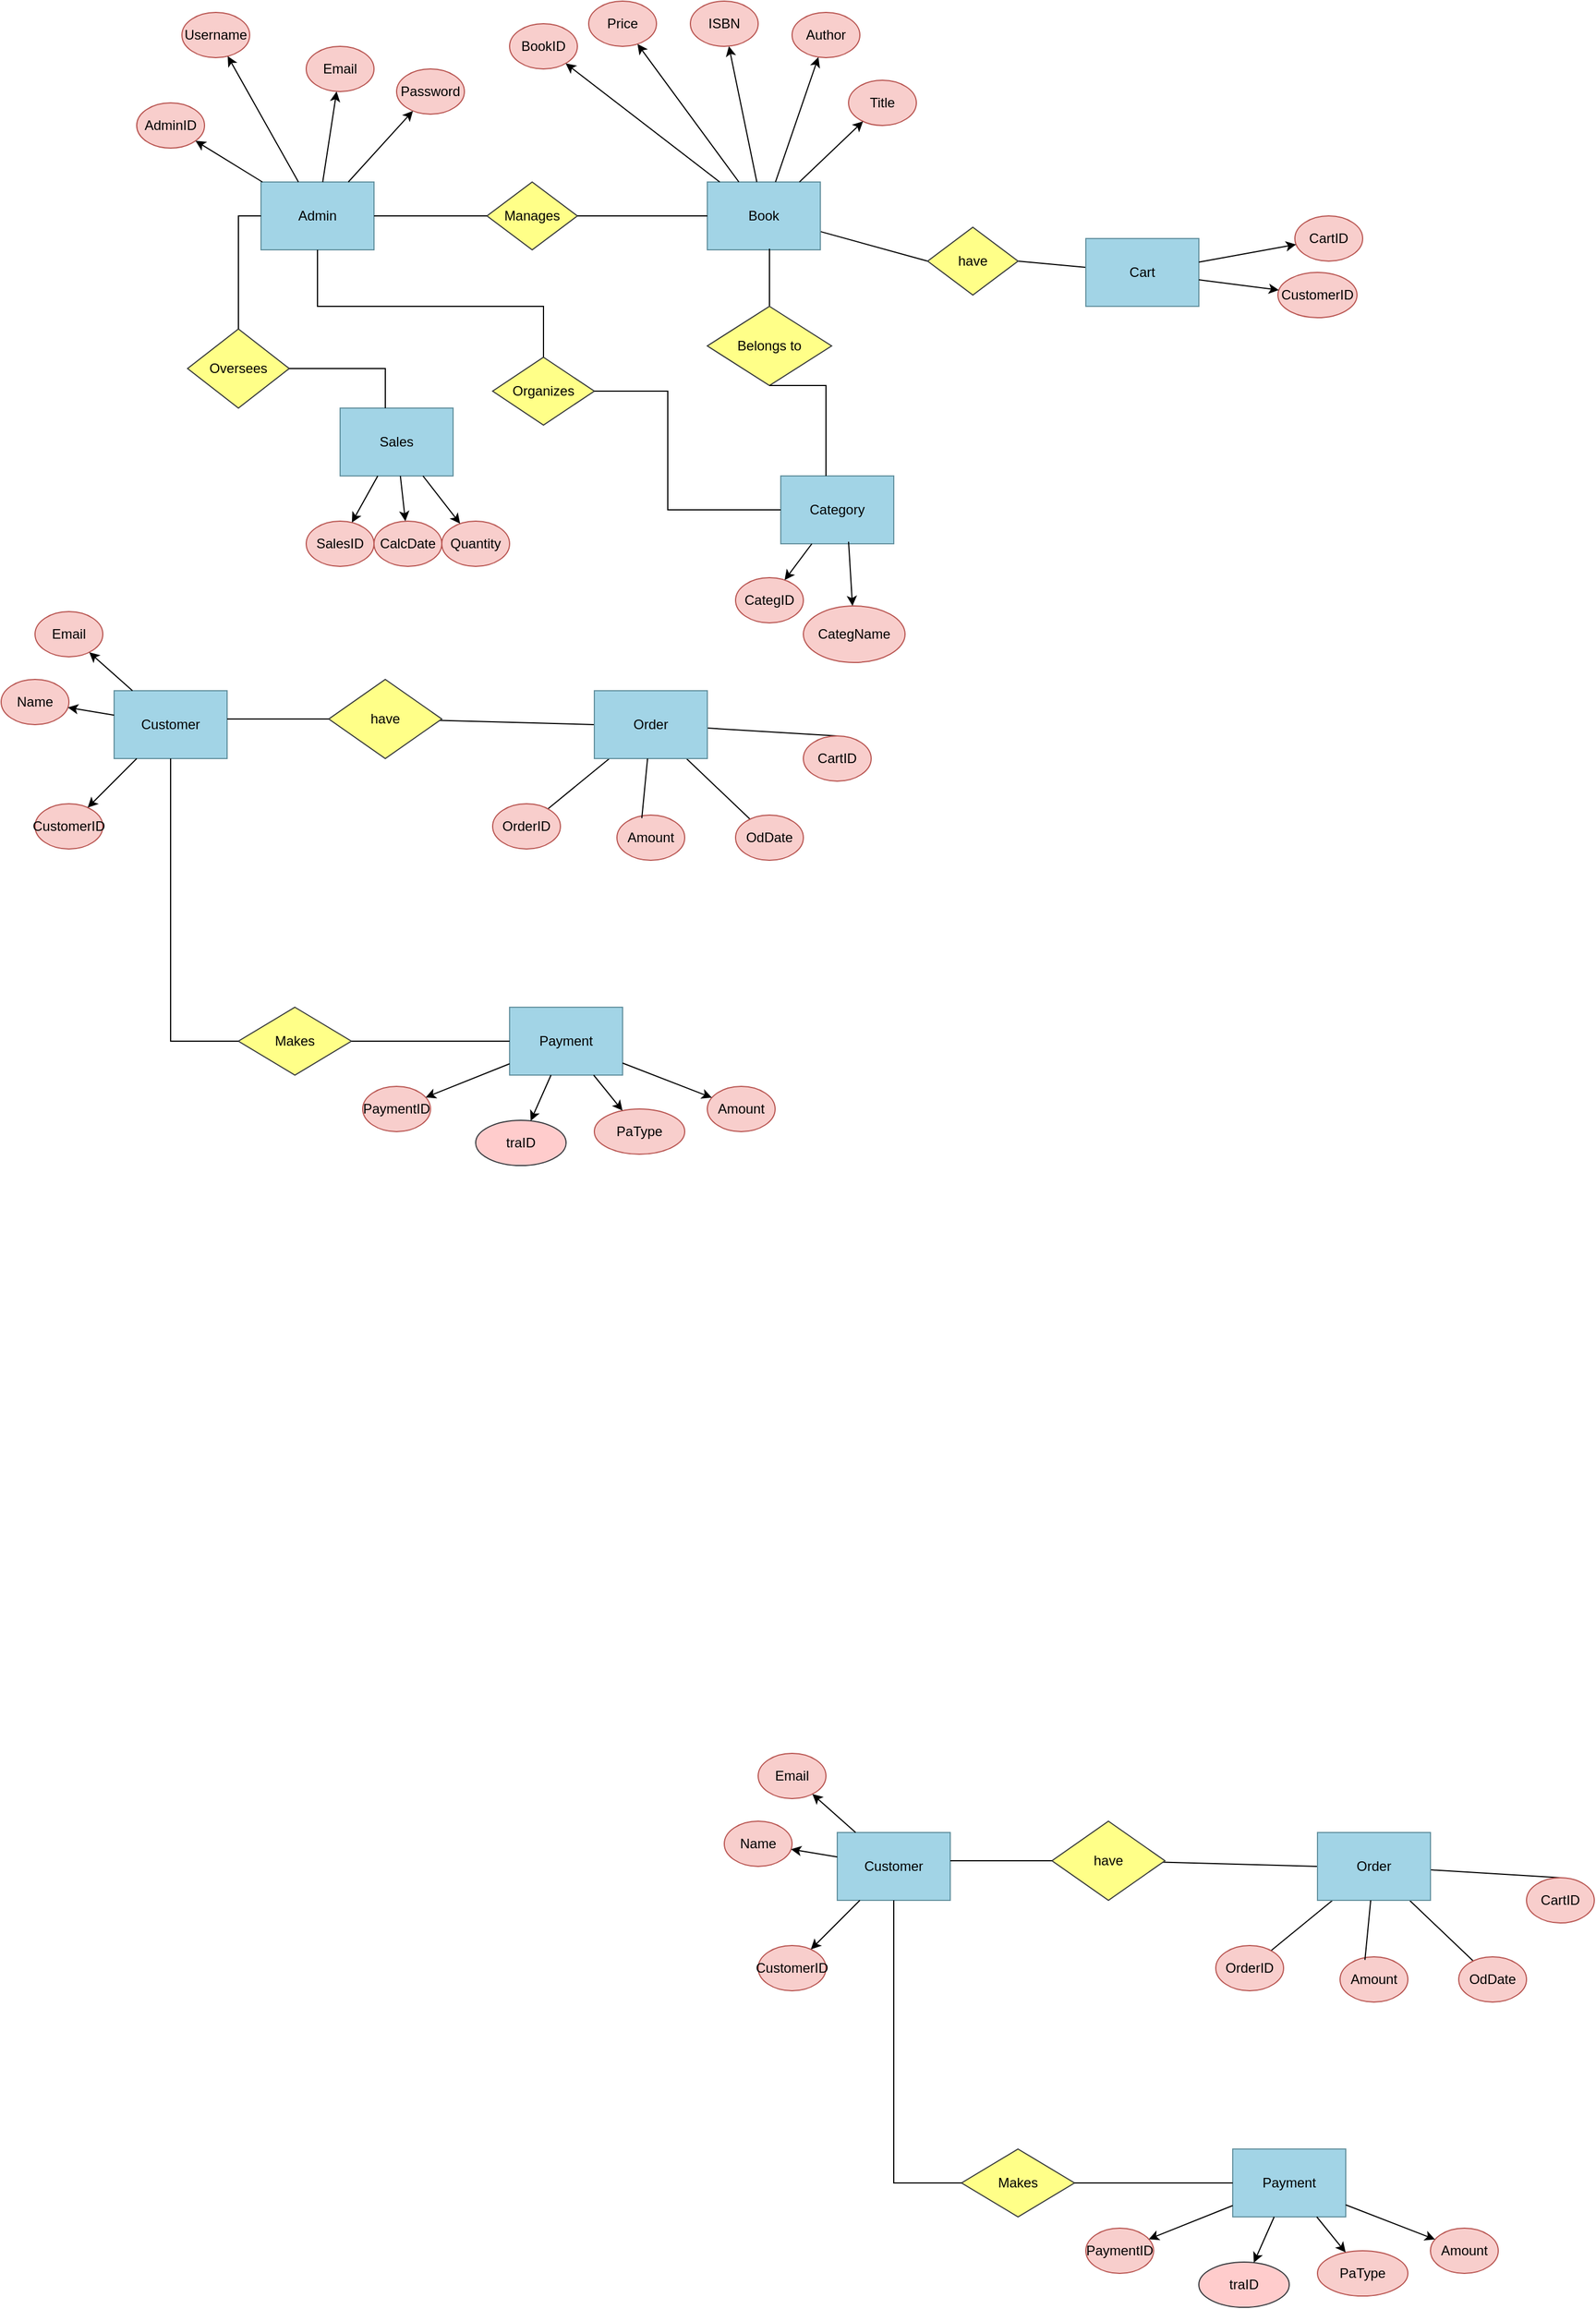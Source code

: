 <mxfile version="26.0.4">
  <diagram name="Page-1" id="3rhYrRMiB4eGqfflBsjG">
    <mxGraphModel dx="1181" dy="1146" grid="1" gridSize="10" guides="1" tooltips="1" connect="1" arrows="1" fold="1" page="0" pageScale="1" pageWidth="980" pageHeight="1390" math="0" shadow="0">
      <root>
        <mxCell id="0" />
        <mxCell id="1" parent="0" />
        <mxCell id="0rolewgUnkRtEiROL6Xr-1" value="Admin" style="rounded=0;whiteSpace=wrap;html=1;fillColor=#a2d4e6;strokeColor=#63919f;" parent="1" vertex="1">
          <mxGeometry x="450" y="-230" width="100" height="60" as="geometry" />
        </mxCell>
        <mxCell id="0rolewgUnkRtEiROL6Xr-2" value="AdminID" style="ellipse;whiteSpace=wrap;html=1;fillColor=#f8cecc;strokeColor=#b85450;" parent="1" vertex="1">
          <mxGeometry x="340" y="-300" width="60" height="40" as="geometry" />
        </mxCell>
        <mxCell id="0rolewgUnkRtEiROL6Xr-3" parent="1" source="0rolewgUnkRtEiROL6Xr-1" target="0rolewgUnkRtEiROL6Xr-2" edge="1">
          <mxGeometry relative="1" as="geometry" />
        </mxCell>
        <mxCell id="0rolewgUnkRtEiROL6Xr-4" value="Username" style="ellipse;whiteSpace=wrap;html=1;fillColor=#f8cecc;strokeColor=#b85450;" parent="1" vertex="1">
          <mxGeometry x="380" y="-380" width="60" height="40" as="geometry" />
        </mxCell>
        <mxCell id="0rolewgUnkRtEiROL6Xr-5" parent="1" source="0rolewgUnkRtEiROL6Xr-1" target="0rolewgUnkRtEiROL6Xr-4" edge="1">
          <mxGeometry relative="1" as="geometry" />
        </mxCell>
        <mxCell id="0rolewgUnkRtEiROL6Xr-6" value="Email" style="ellipse;whiteSpace=wrap;html=1;fillColor=#f8cecc;strokeColor=#b85450;" parent="1" vertex="1">
          <mxGeometry x="490" y="-350" width="60" height="40" as="geometry" />
        </mxCell>
        <mxCell id="0rolewgUnkRtEiROL6Xr-7" parent="1" source="0rolewgUnkRtEiROL6Xr-1" target="0rolewgUnkRtEiROL6Xr-6" edge="1">
          <mxGeometry relative="1" as="geometry" />
        </mxCell>
        <mxCell id="0rolewgUnkRtEiROL6Xr-8" value="Password" style="ellipse;whiteSpace=wrap;html=1;fillColor=#f8cecc;strokeColor=#b85450;" parent="1" vertex="1">
          <mxGeometry x="570" y="-330" width="60" height="40" as="geometry" />
        </mxCell>
        <mxCell id="0rolewgUnkRtEiROL6Xr-9" parent="1" source="0rolewgUnkRtEiROL6Xr-1" target="0rolewgUnkRtEiROL6Xr-8" edge="1">
          <mxGeometry relative="1" as="geometry" />
        </mxCell>
        <mxCell id="0rolewgUnkRtEiROL6Xr-10" value="Manages" style="rhombus;whiteSpace=wrap;html=1;fillColor=#ffff88;strokeColor=#36393d;" parent="1" vertex="1">
          <mxGeometry x="650" y="-230" width="80" height="60" as="geometry" />
        </mxCell>
        <mxCell id="0rolewgUnkRtEiROL6Xr-11" value="Category" style="rounded=0;whiteSpace=wrap;html=1;fillColor=#a2d4e6;strokeColor=#63919f;" parent="1" vertex="1">
          <mxGeometry x="910" y="30" width="100" height="60" as="geometry" />
        </mxCell>
        <mxCell id="0rolewgUnkRtEiROL6Xr-12" value="CategID" style="ellipse;whiteSpace=wrap;html=1;fillColor=#f8cecc;strokeColor=#b85450;" parent="1" vertex="1">
          <mxGeometry x="870" y="120" width="60" height="40" as="geometry" />
        </mxCell>
        <mxCell id="0rolewgUnkRtEiROL6Xr-13" parent="1" source="0rolewgUnkRtEiROL6Xr-11" target="0rolewgUnkRtEiROL6Xr-12" edge="1">
          <mxGeometry relative="1" as="geometry" />
        </mxCell>
        <mxCell id="0rolewgUnkRtEiROL6Xr-14" value="CategName" style="ellipse;whiteSpace=wrap;html=1;fillColor=#f8cecc;strokeColor=#b85450;" parent="1" vertex="1">
          <mxGeometry x="930" y="145" width="90" height="50" as="geometry" />
        </mxCell>
        <mxCell id="0rolewgUnkRtEiROL6Xr-15" style="exitX=0.6;exitY=0.971;exitDx=0;exitDy=0;exitPerimeter=0;" parent="1" source="0rolewgUnkRtEiROL6Xr-11" target="0rolewgUnkRtEiROL6Xr-14" edge="1">
          <mxGeometry relative="1" as="geometry">
            <mxPoint x="1000" y="211" as="sourcePoint" />
          </mxGeometry>
        </mxCell>
        <mxCell id="0gAxfDzyQAuVlfRYsMav-8" style="rounded=0;orthogonalLoop=1;jettySize=auto;html=1;entryX=0;entryY=0.5;entryDx=0;entryDy=0;endArrow=none;endFill=0;" edge="1" parent="1" source="0rolewgUnkRtEiROL6Xr-16" target="0gAxfDzyQAuVlfRYsMav-7">
          <mxGeometry relative="1" as="geometry" />
        </mxCell>
        <mxCell id="0rolewgUnkRtEiROL6Xr-16" value="Book" style="rounded=0;whiteSpace=wrap;html=1;fillColor=#a2d4e6;strokeColor=#63919f;" parent="1" vertex="1">
          <mxGeometry x="845" y="-230" width="100" height="60" as="geometry" />
        </mxCell>
        <mxCell id="0rolewgUnkRtEiROL6Xr-17" value="BookID" style="ellipse;whiteSpace=wrap;html=1;fillColor=#f8cecc;strokeColor=#b85450;" parent="1" vertex="1">
          <mxGeometry x="670" y="-370" width="60" height="40" as="geometry" />
        </mxCell>
        <mxCell id="0rolewgUnkRtEiROL6Xr-18" parent="1" source="0rolewgUnkRtEiROL6Xr-16" target="0rolewgUnkRtEiROL6Xr-17" edge="1">
          <mxGeometry relative="1" as="geometry" />
        </mxCell>
        <mxCell id="0rolewgUnkRtEiROL6Xr-19" value="Title" style="ellipse;whiteSpace=wrap;html=1;fillColor=#f8cecc;strokeColor=#b85450;" parent="1" vertex="1">
          <mxGeometry x="970" y="-320" width="60" height="40" as="geometry" />
        </mxCell>
        <mxCell id="0rolewgUnkRtEiROL6Xr-20" parent="1" source="0rolewgUnkRtEiROL6Xr-16" target="0rolewgUnkRtEiROL6Xr-19" edge="1">
          <mxGeometry relative="1" as="geometry" />
        </mxCell>
        <mxCell id="0rolewgUnkRtEiROL6Xr-21" value="ISBN" style="ellipse;whiteSpace=wrap;html=1;fillColor=#f8cecc;strokeColor=#b85450;" parent="1" vertex="1">
          <mxGeometry x="830" y="-390" width="60" height="40" as="geometry" />
        </mxCell>
        <mxCell id="0rolewgUnkRtEiROL6Xr-22" parent="1" source="0rolewgUnkRtEiROL6Xr-16" target="0rolewgUnkRtEiROL6Xr-21" edge="1">
          <mxGeometry relative="1" as="geometry" />
        </mxCell>
        <mxCell id="0rolewgUnkRtEiROL6Xr-23" value="Price" style="ellipse;whiteSpace=wrap;html=1;fillColor=#f8cecc;strokeColor=#b85450;" parent="1" vertex="1">
          <mxGeometry x="740" y="-390" width="60" height="40" as="geometry" />
        </mxCell>
        <mxCell id="0rolewgUnkRtEiROL6Xr-24" parent="1" source="0rolewgUnkRtEiROL6Xr-16" target="0rolewgUnkRtEiROL6Xr-23" edge="1">
          <mxGeometry relative="1" as="geometry" />
        </mxCell>
        <mxCell id="0rolewgUnkRtEiROL6Xr-25" value="Author" style="ellipse;whiteSpace=wrap;html=1;fillColor=#f8cecc;strokeColor=#b85450;" parent="1" vertex="1">
          <mxGeometry x="920" y="-380" width="60" height="40" as="geometry" />
        </mxCell>
        <mxCell id="0rolewgUnkRtEiROL6Xr-26" parent="1" source="0rolewgUnkRtEiROL6Xr-16" target="0rolewgUnkRtEiROL6Xr-25" edge="1">
          <mxGeometry relative="1" as="geometry" />
        </mxCell>
        <mxCell id="0rolewgUnkRtEiROL6Xr-27" value="Payment" style="rounded=0;whiteSpace=wrap;html=1;fillColor=#a2d4e6;strokeColor=#63919f;" parent="1" vertex="1">
          <mxGeometry x="670" y="500" width="100" height="60" as="geometry" />
        </mxCell>
        <mxCell id="0rolewgUnkRtEiROL6Xr-28" value="PaymentID" style="ellipse;whiteSpace=wrap;html=1;fillColor=#f8cecc;strokeColor=#b85450;" parent="1" vertex="1">
          <mxGeometry x="540" y="570" width="60" height="40" as="geometry" />
        </mxCell>
        <mxCell id="0rolewgUnkRtEiROL6Xr-29" parent="1" source="0rolewgUnkRtEiROL6Xr-27" target="0rolewgUnkRtEiROL6Xr-28" edge="1">
          <mxGeometry relative="1" as="geometry" />
        </mxCell>
        <mxCell id="0rolewgUnkRtEiROL6Xr-30" value="Amount" style="ellipse;whiteSpace=wrap;html=1;fillColor=#f8cecc;strokeColor=#b85450;" parent="1" vertex="1">
          <mxGeometry x="845" y="570" width="60" height="40" as="geometry" />
        </mxCell>
        <mxCell id="0rolewgUnkRtEiROL6Xr-31" parent="1" source="0rolewgUnkRtEiROL6Xr-27" target="0rolewgUnkRtEiROL6Xr-30" edge="1">
          <mxGeometry relative="1" as="geometry" />
        </mxCell>
        <mxCell id="0rolewgUnkRtEiROL6Xr-32" value="PaType" style="ellipse;whiteSpace=wrap;html=1;fillColor=#f8cecc;strokeColor=#b85450;" parent="1" vertex="1">
          <mxGeometry x="745" y="590" width="80" height="40" as="geometry" />
        </mxCell>
        <mxCell id="0rolewgUnkRtEiROL6Xr-33" parent="1" source="0rolewgUnkRtEiROL6Xr-27" target="0rolewgUnkRtEiROL6Xr-32" edge="1">
          <mxGeometry relative="1" as="geometry" />
        </mxCell>
        <mxCell id="0rolewgUnkRtEiROL6Xr-34" value="traID" style="ellipse;whiteSpace=wrap;html=1;fillColor=#ffcccc;strokeColor=#36393d;" parent="1" vertex="1">
          <mxGeometry x="640" y="600" width="80" height="40" as="geometry" />
        </mxCell>
        <mxCell id="0rolewgUnkRtEiROL6Xr-35" parent="1" source="0rolewgUnkRtEiROL6Xr-27" target="0rolewgUnkRtEiROL6Xr-34" edge="1">
          <mxGeometry relative="1" as="geometry" />
        </mxCell>
        <mxCell id="0rolewgUnkRtEiROL6Xr-41" value="Sales" style="rounded=0;whiteSpace=wrap;html=1;fillColor=#a2d4e6;strokeColor=#63919f;" parent="1" vertex="1">
          <mxGeometry x="520" y="-30" width="100" height="60" as="geometry" />
        </mxCell>
        <mxCell id="0rolewgUnkRtEiROL6Xr-42" value="SalesID" style="ellipse;whiteSpace=wrap;html=1;fillColor=#f8cecc;strokeColor=#b85450;" parent="1" vertex="1">
          <mxGeometry x="490" y="70" width="60" height="40" as="geometry" />
        </mxCell>
        <mxCell id="0rolewgUnkRtEiROL6Xr-43" parent="1" source="0rolewgUnkRtEiROL6Xr-41" target="0rolewgUnkRtEiROL6Xr-42" edge="1">
          <mxGeometry relative="1" as="geometry" />
        </mxCell>
        <mxCell id="0rolewgUnkRtEiROL6Xr-44" value="Quantity" style="ellipse;whiteSpace=wrap;html=1;fillColor=#f8cecc;strokeColor=#b85450;" parent="1" vertex="1">
          <mxGeometry x="610" y="70" width="60" height="40" as="geometry" />
        </mxCell>
        <mxCell id="0rolewgUnkRtEiROL6Xr-45" parent="1" source="0rolewgUnkRtEiROL6Xr-41" target="0rolewgUnkRtEiROL6Xr-44" edge="1">
          <mxGeometry relative="1" as="geometry" />
        </mxCell>
        <mxCell id="0rolewgUnkRtEiROL6Xr-46" value="CalcDate" style="ellipse;whiteSpace=wrap;html=1;fillColor=#f8cecc;strokeColor=#b85450;" parent="1" vertex="1">
          <mxGeometry x="550" y="70" width="60" height="40" as="geometry" />
        </mxCell>
        <mxCell id="0rolewgUnkRtEiROL6Xr-47" parent="1" source="0rolewgUnkRtEiROL6Xr-41" target="0rolewgUnkRtEiROL6Xr-46" edge="1">
          <mxGeometry relative="1" as="geometry" />
        </mxCell>
        <mxCell id="0rolewgUnkRtEiROL6Xr-48" value="Customer" style="rounded=0;whiteSpace=wrap;html=1;fillColor=#a2d4e6;strokeColor=#63919f;" parent="1" vertex="1">
          <mxGeometry x="320" y="220" width="100" height="60" as="geometry" />
        </mxCell>
        <mxCell id="0rolewgUnkRtEiROL6Xr-49" value="CustomerID" style="ellipse;whiteSpace=wrap;html=1;fillColor=#f8cecc;strokeColor=#b85450;" parent="1" vertex="1">
          <mxGeometry x="250" y="320" width="60" height="40" as="geometry" />
        </mxCell>
        <mxCell id="0rolewgUnkRtEiROL6Xr-50" parent="1" source="0rolewgUnkRtEiROL6Xr-48" target="0rolewgUnkRtEiROL6Xr-49" edge="1">
          <mxGeometry relative="1" as="geometry" />
        </mxCell>
        <mxCell id="0rolewgUnkRtEiROL6Xr-51" value="Name" style="ellipse;whiteSpace=wrap;html=1;fillColor=#f8cecc;strokeColor=#b85450;" parent="1" vertex="1">
          <mxGeometry x="220" y="210" width="60" height="40" as="geometry" />
        </mxCell>
        <mxCell id="0rolewgUnkRtEiROL6Xr-52" parent="1" source="0rolewgUnkRtEiROL6Xr-48" target="0rolewgUnkRtEiROL6Xr-51" edge="1">
          <mxGeometry relative="1" as="geometry" />
        </mxCell>
        <mxCell id="0rolewgUnkRtEiROL6Xr-53" value="Email" style="ellipse;whiteSpace=wrap;html=1;fillColor=#f8cecc;strokeColor=#b85450;" parent="1" vertex="1">
          <mxGeometry x="250" y="150" width="60" height="40" as="geometry" />
        </mxCell>
        <mxCell id="0rolewgUnkRtEiROL6Xr-54" parent="1" source="0rolewgUnkRtEiROL6Xr-48" target="0rolewgUnkRtEiROL6Xr-53" edge="1">
          <mxGeometry relative="1" as="geometry" />
        </mxCell>
        <mxCell id="0rolewgUnkRtEiROL6Xr-55" value="" style="endArrow=none;html=1;rounded=0;" parent="1" edge="1">
          <mxGeometry width="50" height="50" relative="1" as="geometry">
            <mxPoint x="900" y="-120" as="sourcePoint" />
            <mxPoint x="900" y="-171" as="targetPoint" />
          </mxGeometry>
        </mxCell>
        <mxCell id="0rolewgUnkRtEiROL6Xr-56" value="" style="rhombus;whiteSpace=wrap;html=1;fillColor=#ffff88;strokeColor=#36393d;" parent="1" vertex="1">
          <mxGeometry x="845" y="-120" width="110" height="70" as="geometry" />
        </mxCell>
        <mxCell id="0rolewgUnkRtEiROL6Xr-57" value="" style="endArrow=none;html=1;rounded=0;exitX=0.4;exitY=0;exitDx=0;exitDy=0;exitPerimeter=0;" parent="1" source="0rolewgUnkRtEiROL6Xr-11" edge="1">
          <mxGeometry width="50" height="50" relative="1" as="geometry">
            <mxPoint x="530" y="-20" as="sourcePoint" />
            <mxPoint x="900" y="-50" as="targetPoint" />
            <Array as="points">
              <mxPoint x="950" y="-50" />
            </Array>
          </mxGeometry>
        </mxCell>
        <mxCell id="0rolewgUnkRtEiROL6Xr-58" value="Belongs to" style="text;html=1;align=center;verticalAlign=middle;whiteSpace=wrap;rounded=0;fillColor=none;strokeColor=none;glass=0;gradientColor=none;" parent="1" vertex="1">
          <mxGeometry x="870" y="-100" width="60" height="30" as="geometry" />
        </mxCell>
        <mxCell id="0gAxfDzyQAuVlfRYsMav-15" style="rounded=0;orthogonalLoop=1;jettySize=auto;html=1;entryX=0;entryY=0.5;entryDx=0;entryDy=0;endArrow=none;endFill=0;" edge="1" parent="1" source="0rolewgUnkRtEiROL6Xr-59" target="0gAxfDzyQAuVlfRYsMav-11">
          <mxGeometry relative="1" as="geometry">
            <mxPoint x="740" y="245" as="targetPoint" />
          </mxGeometry>
        </mxCell>
        <mxCell id="0rolewgUnkRtEiROL6Xr-59" value="" style="rhombus;whiteSpace=wrap;html=1;fillColor=#ffff88;strokeColor=#36393d;" parent="1" vertex="1">
          <mxGeometry x="510" y="210" width="100" height="70" as="geometry" />
        </mxCell>
        <mxCell id="0rolewgUnkRtEiROL6Xr-60" value="have" style="text;html=1;align=center;verticalAlign=middle;whiteSpace=wrap;rounded=0;" parent="1" vertex="1">
          <mxGeometry x="530" y="230" width="60" height="30" as="geometry" />
        </mxCell>
        <mxCell id="0rolewgUnkRtEiROL6Xr-61" value="" style="endArrow=none;html=1;rounded=0;entryX=0;entryY=0.5;entryDx=0;entryDy=0;exitX=1;exitY=0.5;exitDx=0;exitDy=0;" parent="1" source="0rolewgUnkRtEiROL6Xr-10" target="0rolewgUnkRtEiROL6Xr-16" edge="1">
          <mxGeometry width="50" height="50" relative="1" as="geometry">
            <mxPoint x="390" y="-160" as="sourcePoint" />
            <mxPoint x="440" y="-210" as="targetPoint" />
          </mxGeometry>
        </mxCell>
        <mxCell id="0rolewgUnkRtEiROL6Xr-62" value="" style="endArrow=none;html=1;rounded=0;entryX=1;entryY=0.5;entryDx=0;entryDy=0;exitX=0;exitY=0.5;exitDx=0;exitDy=0;" parent="1" source="0rolewgUnkRtEiROL6Xr-10" target="0rolewgUnkRtEiROL6Xr-1" edge="1">
          <mxGeometry width="50" height="50" relative="1" as="geometry">
            <mxPoint x="480" y="-200" as="sourcePoint" />
            <mxPoint x="430" y="-250" as="targetPoint" />
            <Array as="points">
              <mxPoint x="590" y="-200" />
            </Array>
          </mxGeometry>
        </mxCell>
        <mxCell id="0rolewgUnkRtEiROL6Xr-64" value="" style="endArrow=none;html=1;rounded=0;entryX=0;entryY=0.5;entryDx=0;entryDy=0;" parent="1" target="0rolewgUnkRtEiROL6Xr-59" edge="1">
          <mxGeometry width="50" height="50" relative="1" as="geometry">
            <mxPoint x="420" y="245" as="sourcePoint" />
            <mxPoint x="510" y="110" as="targetPoint" />
          </mxGeometry>
        </mxCell>
        <mxCell id="0rolewgUnkRtEiROL6Xr-69" value="" style="rhombus;whiteSpace=wrap;html=1;fillColor=#ffff88;strokeColor=#36393d;" parent="1" vertex="1">
          <mxGeometry x="385" y="-100" width="90" height="70" as="geometry" />
        </mxCell>
        <mxCell id="0rolewgUnkRtEiROL6Xr-70" value="Oversees" style="text;html=1;align=center;verticalAlign=middle;whiteSpace=wrap;rounded=0;" parent="1" vertex="1">
          <mxGeometry x="400" y="-80" width="60" height="30" as="geometry" />
        </mxCell>
        <mxCell id="0rolewgUnkRtEiROL6Xr-71" value="" style="endArrow=none;html=1;rounded=0;entryX=0;entryY=0.5;entryDx=0;entryDy=0;exitX=0.5;exitY=0;exitDx=0;exitDy=0;" parent="1" source="0rolewgUnkRtEiROL6Xr-69" target="0rolewgUnkRtEiROL6Xr-1" edge="1">
          <mxGeometry width="50" height="50" relative="1" as="geometry">
            <mxPoint x="540" y="50" as="sourcePoint" />
            <mxPoint x="590" as="targetPoint" />
            <Array as="points">
              <mxPoint x="430" y="-200" />
            </Array>
          </mxGeometry>
        </mxCell>
        <mxCell id="0rolewgUnkRtEiROL6Xr-72" value="" style="endArrow=none;html=1;rounded=0;entryX=1;entryY=0.5;entryDx=0;entryDy=0;exitX=0.4;exitY=0;exitDx=0;exitDy=0;exitPerimeter=0;" parent="1" source="0rolewgUnkRtEiROL6Xr-41" target="0rolewgUnkRtEiROL6Xr-69" edge="1">
          <mxGeometry width="50" height="50" relative="1" as="geometry">
            <mxPoint x="560" y="40" as="sourcePoint" />
            <mxPoint x="570" y="-10" as="targetPoint" />
            <Array as="points">
              <mxPoint x="560" y="-65" />
            </Array>
          </mxGeometry>
        </mxCell>
        <mxCell id="0rolewgUnkRtEiROL6Xr-81" value="" style="rhombus;whiteSpace=wrap;html=1;fillColor=#ffff88;strokeColor=#36393d;" parent="1" vertex="1">
          <mxGeometry x="430" y="500" width="100" height="60" as="geometry" />
        </mxCell>
        <mxCell id="0rolewgUnkRtEiROL6Xr-82" value="Makes" style="text;html=1;align=center;verticalAlign=middle;whiteSpace=wrap;rounded=0;" parent="1" vertex="1">
          <mxGeometry x="450" y="515" width="60" height="30" as="geometry" />
        </mxCell>
        <mxCell id="0rolewgUnkRtEiROL6Xr-83" value="" style="endArrow=none;html=1;rounded=0;entryX=0;entryY=0.5;entryDx=0;entryDy=0;exitX=1;exitY=0.5;exitDx=0;exitDy=0;" parent="1" source="0rolewgUnkRtEiROL6Xr-81" target="0rolewgUnkRtEiROL6Xr-27" edge="1">
          <mxGeometry width="50" height="50" relative="1" as="geometry">
            <mxPoint x="610" y="420" as="sourcePoint" />
            <mxPoint x="660" y="370" as="targetPoint" />
          </mxGeometry>
        </mxCell>
        <mxCell id="0rolewgUnkRtEiROL6Xr-84" value="" style="endArrow=none;html=1;rounded=0;exitX=0.5;exitY=1;exitDx=0;exitDy=0;entryX=0;entryY=0.5;entryDx=0;entryDy=0;" parent="1" source="0rolewgUnkRtEiROL6Xr-48" target="0rolewgUnkRtEiROL6Xr-81" edge="1">
          <mxGeometry width="50" height="50" relative="1" as="geometry">
            <mxPoint x="610" y="420" as="sourcePoint" />
            <mxPoint x="660" y="370" as="targetPoint" />
            <Array as="points">
              <mxPoint x="370" y="530" />
            </Array>
          </mxGeometry>
        </mxCell>
        <mxCell id="0rolewgUnkRtEiROL6Xr-85" value="" style="rhombus;whiteSpace=wrap;html=1;fillColor=#ffff88;strokeColor=#36393d;" parent="1" vertex="1">
          <mxGeometry x="655" y="-75" width="90" height="60" as="geometry" />
        </mxCell>
        <mxCell id="0rolewgUnkRtEiROL6Xr-86" value="" style="endArrow=none;html=1;rounded=0;entryX=1;entryY=0.5;entryDx=0;entryDy=0;exitX=0;exitY=0.5;exitDx=0;exitDy=0;" parent="1" source="0rolewgUnkRtEiROL6Xr-11" target="0rolewgUnkRtEiROL6Xr-85" edge="1">
          <mxGeometry width="50" height="50" relative="1" as="geometry">
            <mxPoint x="760" y="140" as="sourcePoint" />
            <mxPoint x="810" y="90" as="targetPoint" />
            <Array as="points">
              <mxPoint x="810" y="60" />
              <mxPoint x="810" y="-45" />
            </Array>
          </mxGeometry>
        </mxCell>
        <mxCell id="0rolewgUnkRtEiROL6Xr-87" value="" style="endArrow=none;html=1;rounded=0;exitX=0.5;exitY=1;exitDx=0;exitDy=0;entryX=0.5;entryY=0;entryDx=0;entryDy=0;" parent="1" source="0rolewgUnkRtEiROL6Xr-1" target="0rolewgUnkRtEiROL6Xr-85" edge="1">
          <mxGeometry width="50" height="50" relative="1" as="geometry">
            <mxPoint x="750" y="190" as="sourcePoint" />
            <mxPoint x="700" y="-120" as="targetPoint" />
            <Array as="points">
              <mxPoint x="500" y="-120" />
              <mxPoint x="700" y="-120" />
            </Array>
          </mxGeometry>
        </mxCell>
        <mxCell id="0rolewgUnkRtEiROL6Xr-88" value="Organizes" style="text;html=1;align=center;verticalAlign=middle;whiteSpace=wrap;rounded=0;" parent="1" vertex="1">
          <mxGeometry x="670" y="-60" width="60" height="30" as="geometry" />
        </mxCell>
        <mxCell id="0gAxfDzyQAuVlfRYsMav-9" style="rounded=0;orthogonalLoop=1;jettySize=auto;html=1;entryX=1;entryY=0.5;entryDx=0;entryDy=0;curved=1;strokeColor=default;endArrow=none;endFill=0;" edge="1" parent="1" source="0gAxfDzyQAuVlfRYsMav-1" target="0gAxfDzyQAuVlfRYsMav-7">
          <mxGeometry relative="1" as="geometry" />
        </mxCell>
        <mxCell id="0gAxfDzyQAuVlfRYsMav-1" value="Cart" style="rounded=0;whiteSpace=wrap;html=1;fillColor=#a2d4e6;strokeColor=#63919f;" vertex="1" parent="1">
          <mxGeometry x="1180" y="-180" width="100" height="60" as="geometry" />
        </mxCell>
        <mxCell id="0gAxfDzyQAuVlfRYsMav-2" value="CartID" style="ellipse;whiteSpace=wrap;html=1;fillColor=#f8cecc;strokeColor=#b85450;" vertex="1" parent="1">
          <mxGeometry x="1365" y="-200" width="60" height="40" as="geometry" />
        </mxCell>
        <mxCell id="0gAxfDzyQAuVlfRYsMav-3" edge="1" parent="1" source="0gAxfDzyQAuVlfRYsMav-1" target="0gAxfDzyQAuVlfRYsMav-2">
          <mxGeometry relative="1" as="geometry" />
        </mxCell>
        <mxCell id="0gAxfDzyQAuVlfRYsMav-4" value="CustomerID" style="ellipse;whiteSpace=wrap;html=1;fillColor=#f8cecc;strokeColor=#b85450;" vertex="1" parent="1">
          <mxGeometry x="1350" y="-150" width="70" height="40" as="geometry" />
        </mxCell>
        <mxCell id="0gAxfDzyQAuVlfRYsMav-5" edge="1" parent="1" source="0gAxfDzyQAuVlfRYsMav-1" target="0gAxfDzyQAuVlfRYsMav-4">
          <mxGeometry relative="1" as="geometry" />
        </mxCell>
        <mxCell id="0gAxfDzyQAuVlfRYsMav-7" value="have" style="rhombus;whiteSpace=wrap;html=1;fillColor=#ffff88;strokeColor=#36393d;" vertex="1" parent="1">
          <mxGeometry x="1040" y="-190" width="80" height="60" as="geometry" />
        </mxCell>
        <mxCell id="0gAxfDzyQAuVlfRYsMav-24" style="rounded=0;orthogonalLoop=1;jettySize=auto;html=1;endArrow=none;endFill=0;" edge="1" parent="1" source="0gAxfDzyQAuVlfRYsMav-11" target="0gAxfDzyQAuVlfRYsMav-22">
          <mxGeometry relative="1" as="geometry" />
        </mxCell>
        <mxCell id="0gAxfDzyQAuVlfRYsMav-26" style="rounded=0;orthogonalLoop=1;jettySize=auto;html=1;endArrow=none;endFill=0;" edge="1" parent="1" source="0gAxfDzyQAuVlfRYsMav-11" target="0gAxfDzyQAuVlfRYsMav-21">
          <mxGeometry relative="1" as="geometry" />
        </mxCell>
        <mxCell id="0gAxfDzyQAuVlfRYsMav-27" style="rounded=0;orthogonalLoop=1;jettySize=auto;html=1;entryX=0.5;entryY=0;entryDx=0;entryDy=0;endArrow=none;endFill=0;" edge="1" parent="1" source="0gAxfDzyQAuVlfRYsMav-11" target="0gAxfDzyQAuVlfRYsMav-20">
          <mxGeometry relative="1" as="geometry" />
        </mxCell>
        <mxCell id="0gAxfDzyQAuVlfRYsMav-11" value="Order" style="rounded=0;whiteSpace=wrap;html=1;fillColor=#a2d4e6;strokeColor=#63919f;" vertex="1" parent="1">
          <mxGeometry x="745" y="220" width="100" height="60" as="geometry" />
        </mxCell>
        <mxCell id="0gAxfDzyQAuVlfRYsMav-19" value="Amount" style="ellipse;whiteSpace=wrap;html=1;fillColor=#f8cecc;strokeColor=#b85450;" vertex="1" parent="1">
          <mxGeometry x="765" y="330" width="60" height="40" as="geometry" />
        </mxCell>
        <mxCell id="0gAxfDzyQAuVlfRYsMav-20" value="CartID" style="ellipse;whiteSpace=wrap;html=1;fillColor=#f8cecc;strokeColor=#b85450;" vertex="1" parent="1">
          <mxGeometry x="930" y="260" width="60" height="40" as="geometry" />
        </mxCell>
        <mxCell id="0gAxfDzyQAuVlfRYsMav-21" value="OdDate" style="ellipse;whiteSpace=wrap;html=1;fillColor=#f8cecc;strokeColor=#b85450;" vertex="1" parent="1">
          <mxGeometry x="870" y="330" width="60" height="40" as="geometry" />
        </mxCell>
        <mxCell id="0gAxfDzyQAuVlfRYsMav-22" value="OrderID" style="ellipse;whiteSpace=wrap;html=1;fillColor=#f8cecc;strokeColor=#b85450;" vertex="1" parent="1">
          <mxGeometry x="655" y="320" width="60" height="40" as="geometry" />
        </mxCell>
        <mxCell id="0gAxfDzyQAuVlfRYsMav-25" style="rounded=0;orthogonalLoop=1;jettySize=auto;html=1;entryX=0.367;entryY=0.068;entryDx=0;entryDy=0;entryPerimeter=0;endArrow=none;endFill=0;" edge="1" parent="1" source="0gAxfDzyQAuVlfRYsMav-11" target="0gAxfDzyQAuVlfRYsMav-19">
          <mxGeometry relative="1" as="geometry" />
        </mxCell>
        <mxCell id="0gAxfDzyQAuVlfRYsMav-161" value="Payment" style="rounded=0;whiteSpace=wrap;html=1;fillColor=#a2d4e6;strokeColor=#63919f;" vertex="1" parent="1">
          <mxGeometry x="1310" y="1510" width="100" height="60" as="geometry" />
        </mxCell>
        <mxCell id="0gAxfDzyQAuVlfRYsMav-162" value="PaymentID" style="ellipse;whiteSpace=wrap;html=1;fillColor=#f8cecc;strokeColor=#b85450;" vertex="1" parent="1">
          <mxGeometry x="1180" y="1580" width="60" height="40" as="geometry" />
        </mxCell>
        <mxCell id="0gAxfDzyQAuVlfRYsMav-163" edge="1" parent="1" source="0gAxfDzyQAuVlfRYsMav-161" target="0gAxfDzyQAuVlfRYsMav-162">
          <mxGeometry relative="1" as="geometry" />
        </mxCell>
        <mxCell id="0gAxfDzyQAuVlfRYsMav-164" value="Amount" style="ellipse;whiteSpace=wrap;html=1;fillColor=#f8cecc;strokeColor=#b85450;" vertex="1" parent="1">
          <mxGeometry x="1485" y="1580" width="60" height="40" as="geometry" />
        </mxCell>
        <mxCell id="0gAxfDzyQAuVlfRYsMav-165" edge="1" parent="1" source="0gAxfDzyQAuVlfRYsMav-161" target="0gAxfDzyQAuVlfRYsMav-164">
          <mxGeometry relative="1" as="geometry" />
        </mxCell>
        <mxCell id="0gAxfDzyQAuVlfRYsMav-166" value="PaType" style="ellipse;whiteSpace=wrap;html=1;fillColor=#f8cecc;strokeColor=#b85450;" vertex="1" parent="1">
          <mxGeometry x="1385" y="1600" width="80" height="40" as="geometry" />
        </mxCell>
        <mxCell id="0gAxfDzyQAuVlfRYsMav-167" edge="1" parent="1" source="0gAxfDzyQAuVlfRYsMav-161" target="0gAxfDzyQAuVlfRYsMav-166">
          <mxGeometry relative="1" as="geometry" />
        </mxCell>
        <mxCell id="0gAxfDzyQAuVlfRYsMav-168" value="traID" style="ellipse;whiteSpace=wrap;html=1;fillColor=#ffcccc;strokeColor=#36393d;" vertex="1" parent="1">
          <mxGeometry x="1280" y="1610" width="80" height="40" as="geometry" />
        </mxCell>
        <mxCell id="0gAxfDzyQAuVlfRYsMav-169" edge="1" parent="1" source="0gAxfDzyQAuVlfRYsMav-161" target="0gAxfDzyQAuVlfRYsMav-168">
          <mxGeometry relative="1" as="geometry" />
        </mxCell>
        <mxCell id="0gAxfDzyQAuVlfRYsMav-170" value="Customer" style="rounded=0;whiteSpace=wrap;html=1;fillColor=#a2d4e6;strokeColor=#63919f;" vertex="1" parent="1">
          <mxGeometry x="960" y="1230" width="100" height="60" as="geometry" />
        </mxCell>
        <mxCell id="0gAxfDzyQAuVlfRYsMav-171" value="CustomerID" style="ellipse;whiteSpace=wrap;html=1;fillColor=#f8cecc;strokeColor=#b85450;" vertex="1" parent="1">
          <mxGeometry x="890" y="1330" width="60" height="40" as="geometry" />
        </mxCell>
        <mxCell id="0gAxfDzyQAuVlfRYsMav-172" edge="1" parent="1" source="0gAxfDzyQAuVlfRYsMav-170" target="0gAxfDzyQAuVlfRYsMav-171">
          <mxGeometry relative="1" as="geometry" />
        </mxCell>
        <mxCell id="0gAxfDzyQAuVlfRYsMav-173" value="Name" style="ellipse;whiteSpace=wrap;html=1;fillColor=#f8cecc;strokeColor=#b85450;" vertex="1" parent="1">
          <mxGeometry x="860" y="1220" width="60" height="40" as="geometry" />
        </mxCell>
        <mxCell id="0gAxfDzyQAuVlfRYsMav-174" edge="1" parent="1" source="0gAxfDzyQAuVlfRYsMav-170" target="0gAxfDzyQAuVlfRYsMav-173">
          <mxGeometry relative="1" as="geometry" />
        </mxCell>
        <mxCell id="0gAxfDzyQAuVlfRYsMav-175" value="Email" style="ellipse;whiteSpace=wrap;html=1;fillColor=#f8cecc;strokeColor=#b85450;" vertex="1" parent="1">
          <mxGeometry x="890" y="1160" width="60" height="40" as="geometry" />
        </mxCell>
        <mxCell id="0gAxfDzyQAuVlfRYsMav-176" edge="1" parent="1" source="0gAxfDzyQAuVlfRYsMav-170" target="0gAxfDzyQAuVlfRYsMav-175">
          <mxGeometry relative="1" as="geometry" />
        </mxCell>
        <mxCell id="0gAxfDzyQAuVlfRYsMav-177" style="rounded=0;orthogonalLoop=1;jettySize=auto;html=1;entryX=0;entryY=0.5;entryDx=0;entryDy=0;endArrow=none;endFill=0;" edge="1" parent="1" source="0gAxfDzyQAuVlfRYsMav-178" target="0gAxfDzyQAuVlfRYsMav-188">
          <mxGeometry relative="1" as="geometry">
            <mxPoint x="1380" y="1255" as="targetPoint" />
          </mxGeometry>
        </mxCell>
        <mxCell id="0gAxfDzyQAuVlfRYsMav-178" value="" style="rhombus;whiteSpace=wrap;html=1;fillColor=#ffff88;strokeColor=#36393d;" vertex="1" parent="1">
          <mxGeometry x="1150" y="1220" width="100" height="70" as="geometry" />
        </mxCell>
        <mxCell id="0gAxfDzyQAuVlfRYsMav-179" value="have" style="text;html=1;align=center;verticalAlign=middle;whiteSpace=wrap;rounded=0;" vertex="1" parent="1">
          <mxGeometry x="1170" y="1240" width="60" height="30" as="geometry" />
        </mxCell>
        <mxCell id="0gAxfDzyQAuVlfRYsMav-180" value="" style="endArrow=none;html=1;rounded=0;entryX=0;entryY=0.5;entryDx=0;entryDy=0;" edge="1" parent="1" target="0gAxfDzyQAuVlfRYsMav-178">
          <mxGeometry width="50" height="50" relative="1" as="geometry">
            <mxPoint x="1060" y="1255" as="sourcePoint" />
            <mxPoint x="1150" y="1120" as="targetPoint" />
          </mxGeometry>
        </mxCell>
        <mxCell id="0gAxfDzyQAuVlfRYsMav-181" value="" style="rhombus;whiteSpace=wrap;html=1;fillColor=#ffff88;strokeColor=#36393d;" vertex="1" parent="1">
          <mxGeometry x="1070" y="1510" width="100" height="60" as="geometry" />
        </mxCell>
        <mxCell id="0gAxfDzyQAuVlfRYsMav-182" value="Makes" style="text;html=1;align=center;verticalAlign=middle;whiteSpace=wrap;rounded=0;" vertex="1" parent="1">
          <mxGeometry x="1090" y="1525" width="60" height="30" as="geometry" />
        </mxCell>
        <mxCell id="0gAxfDzyQAuVlfRYsMav-183" value="" style="endArrow=none;html=1;rounded=0;entryX=0;entryY=0.5;entryDx=0;entryDy=0;exitX=1;exitY=0.5;exitDx=0;exitDy=0;" edge="1" parent="1" source="0gAxfDzyQAuVlfRYsMav-181" target="0gAxfDzyQAuVlfRYsMav-161">
          <mxGeometry width="50" height="50" relative="1" as="geometry">
            <mxPoint x="1250" y="1430" as="sourcePoint" />
            <mxPoint x="1300" y="1380" as="targetPoint" />
          </mxGeometry>
        </mxCell>
        <mxCell id="0gAxfDzyQAuVlfRYsMav-184" value="" style="endArrow=none;html=1;rounded=0;exitX=0.5;exitY=1;exitDx=0;exitDy=0;entryX=0;entryY=0.5;entryDx=0;entryDy=0;" edge="1" parent="1" source="0gAxfDzyQAuVlfRYsMav-170" target="0gAxfDzyQAuVlfRYsMav-181">
          <mxGeometry width="50" height="50" relative="1" as="geometry">
            <mxPoint x="1250" y="1430" as="sourcePoint" />
            <mxPoint x="1300" y="1380" as="targetPoint" />
            <Array as="points">
              <mxPoint x="1010" y="1540" />
            </Array>
          </mxGeometry>
        </mxCell>
        <mxCell id="0gAxfDzyQAuVlfRYsMav-185" style="rounded=0;orthogonalLoop=1;jettySize=auto;html=1;endArrow=none;endFill=0;" edge="1" parent="1" source="0gAxfDzyQAuVlfRYsMav-188" target="0gAxfDzyQAuVlfRYsMav-192">
          <mxGeometry relative="1" as="geometry" />
        </mxCell>
        <mxCell id="0gAxfDzyQAuVlfRYsMav-186" style="rounded=0;orthogonalLoop=1;jettySize=auto;html=1;endArrow=none;endFill=0;" edge="1" parent="1" source="0gAxfDzyQAuVlfRYsMav-188" target="0gAxfDzyQAuVlfRYsMav-191">
          <mxGeometry relative="1" as="geometry" />
        </mxCell>
        <mxCell id="0gAxfDzyQAuVlfRYsMav-187" style="rounded=0;orthogonalLoop=1;jettySize=auto;html=1;entryX=0.5;entryY=0;entryDx=0;entryDy=0;endArrow=none;endFill=0;" edge="1" parent="1" source="0gAxfDzyQAuVlfRYsMav-188" target="0gAxfDzyQAuVlfRYsMav-190">
          <mxGeometry relative="1" as="geometry" />
        </mxCell>
        <mxCell id="0gAxfDzyQAuVlfRYsMav-188" value="Order" style="rounded=0;whiteSpace=wrap;html=1;fillColor=#a2d4e6;strokeColor=#63919f;" vertex="1" parent="1">
          <mxGeometry x="1385" y="1230" width="100" height="60" as="geometry" />
        </mxCell>
        <mxCell id="0gAxfDzyQAuVlfRYsMav-189" value="Amount" style="ellipse;whiteSpace=wrap;html=1;fillColor=#f8cecc;strokeColor=#b85450;" vertex="1" parent="1">
          <mxGeometry x="1405" y="1340" width="60" height="40" as="geometry" />
        </mxCell>
        <mxCell id="0gAxfDzyQAuVlfRYsMav-190" value="CartID" style="ellipse;whiteSpace=wrap;html=1;fillColor=#f8cecc;strokeColor=#b85450;" vertex="1" parent="1">
          <mxGeometry x="1570" y="1270" width="60" height="40" as="geometry" />
        </mxCell>
        <mxCell id="0gAxfDzyQAuVlfRYsMav-191" value="OdDate" style="ellipse;whiteSpace=wrap;html=1;fillColor=#f8cecc;strokeColor=#b85450;" vertex="1" parent="1">
          <mxGeometry x="1510" y="1340" width="60" height="40" as="geometry" />
        </mxCell>
        <mxCell id="0gAxfDzyQAuVlfRYsMav-192" value="OrderID" style="ellipse;whiteSpace=wrap;html=1;fillColor=#f8cecc;strokeColor=#b85450;" vertex="1" parent="1">
          <mxGeometry x="1295" y="1330" width="60" height="40" as="geometry" />
        </mxCell>
        <mxCell id="0gAxfDzyQAuVlfRYsMav-193" style="rounded=0;orthogonalLoop=1;jettySize=auto;html=1;entryX=0.367;entryY=0.068;entryDx=0;entryDy=0;entryPerimeter=0;endArrow=none;endFill=0;" edge="1" parent="1" source="0gAxfDzyQAuVlfRYsMav-188" target="0gAxfDzyQAuVlfRYsMav-189">
          <mxGeometry relative="1" as="geometry" />
        </mxCell>
      </root>
    </mxGraphModel>
  </diagram>
</mxfile>
